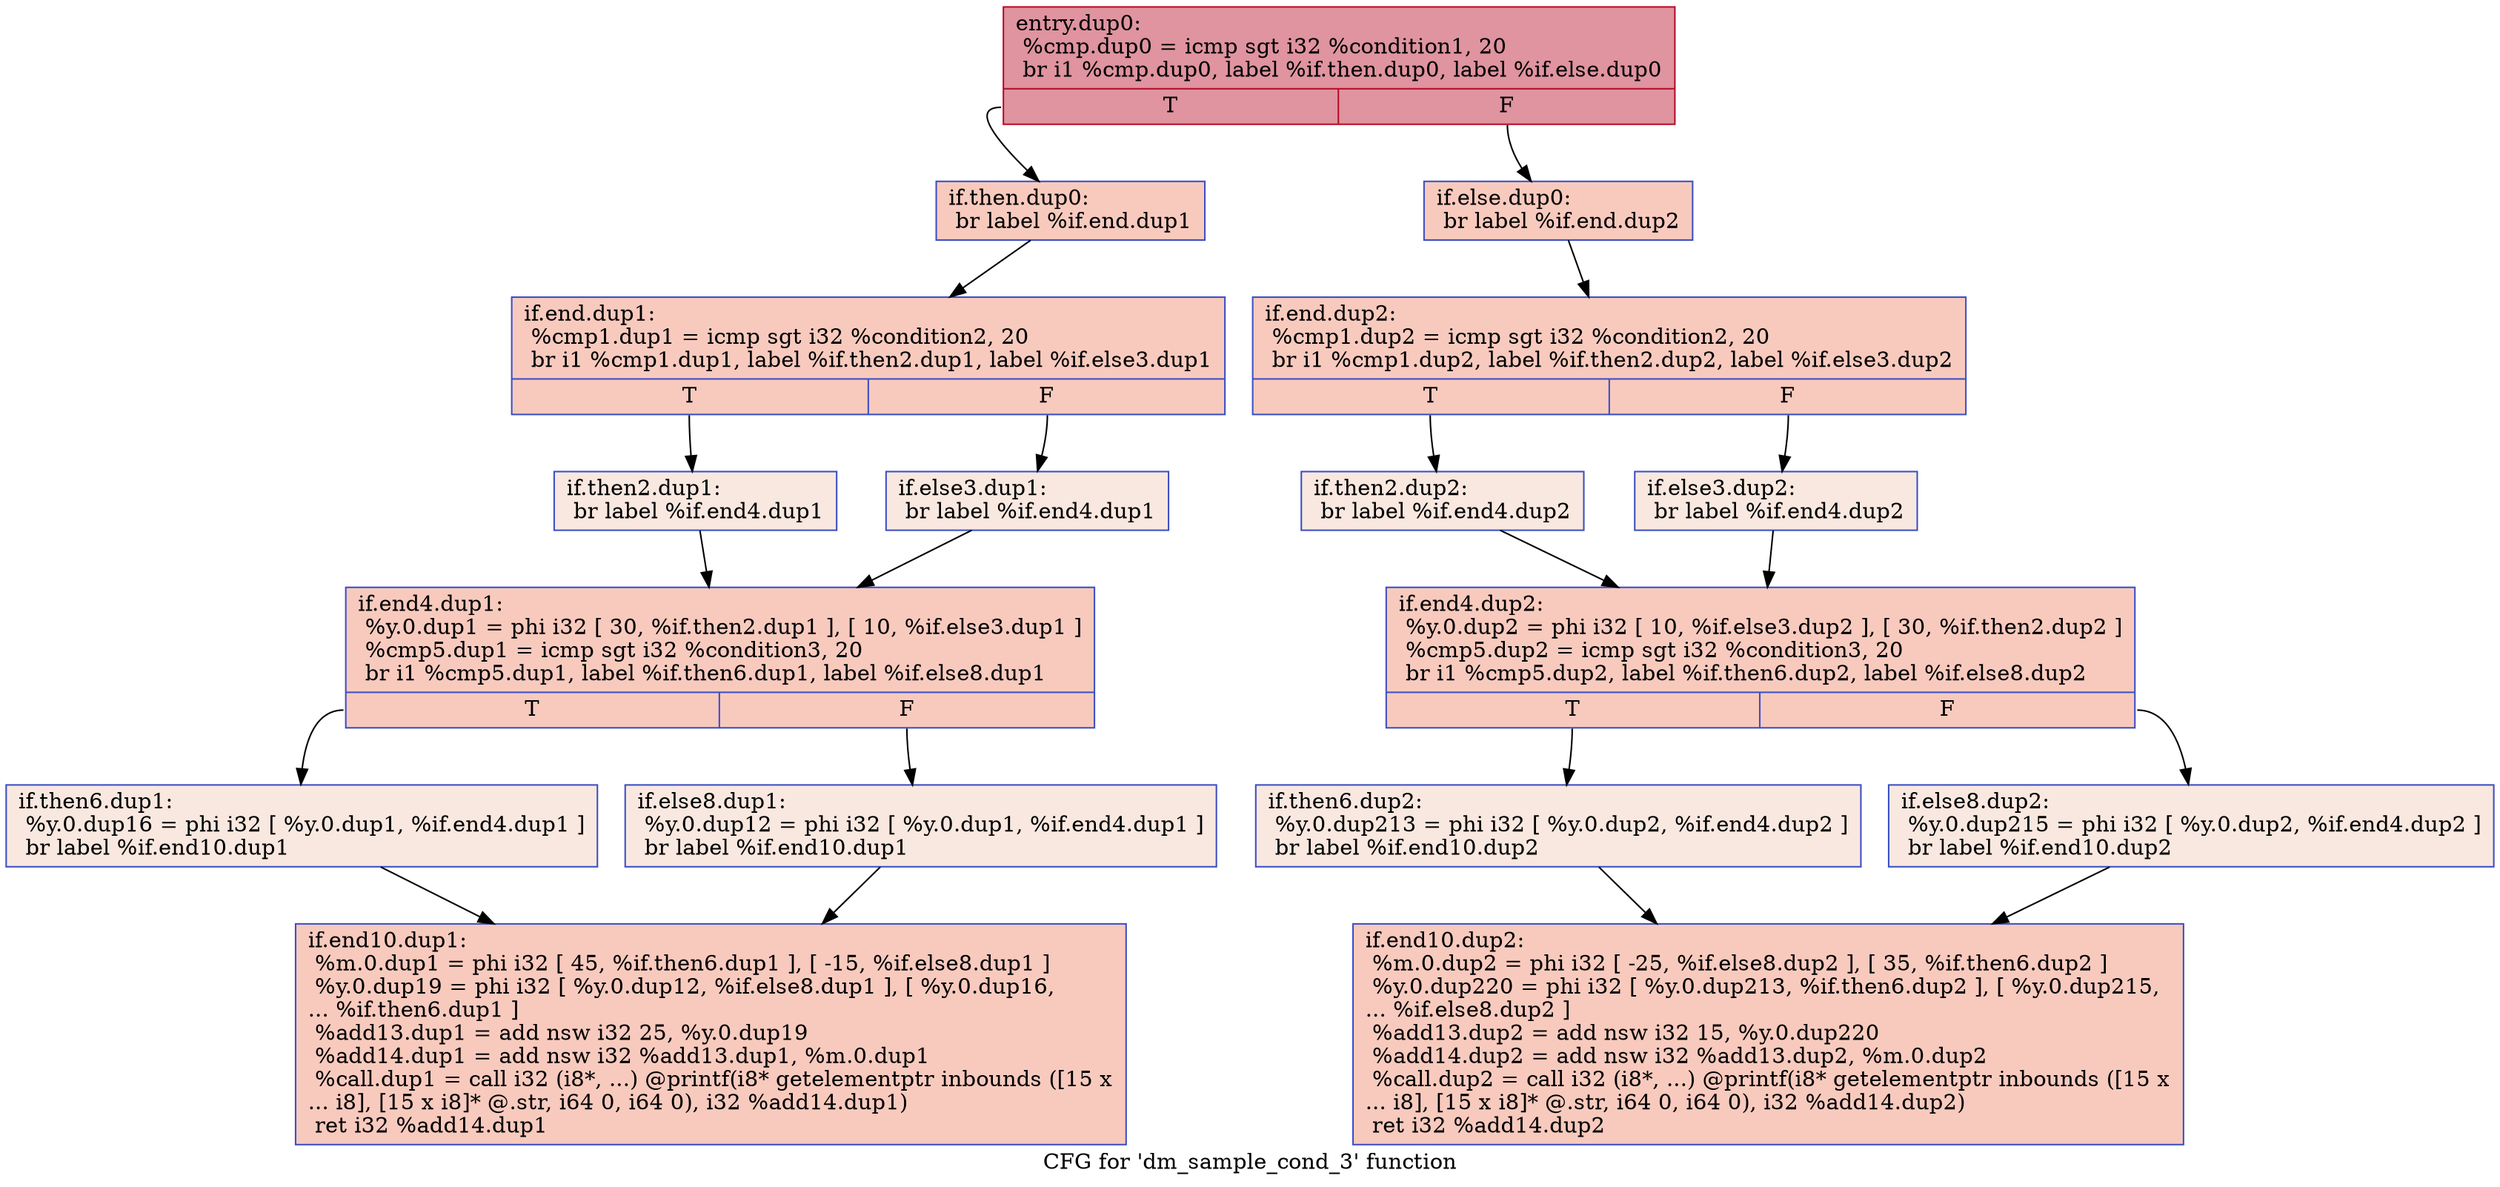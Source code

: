 digraph "CFG for 'dm_sample_cond_3' function" {
	label="CFG for 'dm_sample_cond_3' function";

	Node0x55ed6d21ac60 [shape=record,color="#b70d28ff", style=filled, fillcolor="#b70d2870",label="{entry.dup0:\l  %cmp.dup0 = icmp sgt i32 %condition1, 20\l  br i1 %cmp.dup0, label %if.then.dup0, label %if.else.dup0\l|{<s0>T|<s1>F}}"];
	Node0x55ed6d21ac60:s0 -> Node0x55ed6d21b380;
	Node0x55ed6d21ac60:s1 -> Node0x55ed6d21b400;
	Node0x55ed6d21b400 [shape=record,color="#3d50c3ff", style=filled, fillcolor="#ef886b70",label="{if.else.dup0:                                     \l  br label %if.end.dup2\l}"];
	Node0x55ed6d21b400 -> Node0x55ed6d21b590;
	Node0x55ed6d21b590 [shape=record,color="#3d50c3ff", style=filled, fillcolor="#ef886b70",label="{if.end.dup2:                                      \l  %cmp1.dup2 = icmp sgt i32 %condition2, 20\l  br i1 %cmp1.dup2, label %if.then2.dup2, label %if.else3.dup2\l|{<s0>T|<s1>F}}"];
	Node0x55ed6d21b590:s0 -> Node0x55ed6d21b740;
	Node0x55ed6d21b590:s1 -> Node0x55ed6d21b7c0;
	Node0x55ed6d21b7c0 [shape=record,color="#3d50c3ff", style=filled, fillcolor="#f1ccb870",label="{if.else3.dup2:                                    \l  br label %if.end4.dup2\l}"];
	Node0x55ed6d21b7c0 -> Node0x55ed6d21b950;
	Node0x55ed6d21b950 [shape=record,color="#3d50c3ff", style=filled, fillcolor="#ef886b70",label="{if.end4.dup2:                                     \l  %y.0.dup2 = phi i32 [ 10, %if.else3.dup2 ], [ 30, %if.then2.dup2 ]\l  %cmp5.dup2 = icmp sgt i32 %condition3, 20\l  br i1 %cmp5.dup2, label %if.then6.dup2, label %if.else8.dup2\l|{<s0>T|<s1>F}}"];
	Node0x55ed6d21b950:s0 -> Node0x55ed6d21bd80;
	Node0x55ed6d21b950:s1 -> Node0x55ed6d21be60;
	Node0x55ed6d21b740 [shape=record,color="#3d50c3ff", style=filled, fillcolor="#f1ccb870",label="{if.then2.dup2:                                    \l  br label %if.end4.dup2\l}"];
	Node0x55ed6d21b740 -> Node0x55ed6d21b950;
	Node0x55ed6d21be60 [shape=record,color="#3d50c3ff", style=filled, fillcolor="#f1ccb870",label="{if.else8.dup2:                                    \l  %y.0.dup215 = phi i32 [ %y.0.dup2, %if.end4.dup2 ]\l  br label %if.end10.dup2\l}"];
	Node0x55ed6d21be60 -> Node0x55ed6d21c110;
	Node0x55ed6d21c110 [shape=record,color="#3d50c3ff", style=filled, fillcolor="#ef886b70",label="{if.end10.dup2:                                    \l  %m.0.dup2 = phi i32 [ -25, %if.else8.dup2 ], [ 35, %if.then6.dup2 ]\l  %y.0.dup220 = phi i32 [ %y.0.dup213, %if.then6.dup2 ], [ %y.0.dup215,\l... %if.else8.dup2 ]\l  %add13.dup2 = add nsw i32 15, %y.0.dup220\l  %add14.dup2 = add nsw i32 %add13.dup2, %m.0.dup2\l  %call.dup2 = call i32 (i8*, ...) @printf(i8* getelementptr inbounds ([15 x\l... i8], [15 x i8]* @.str, i64 0, i64 0), i32 %add14.dup2)\l  ret i32 %add14.dup2\l}"];
	Node0x55ed6d21bd80 [shape=record,color="#3d50c3ff", style=filled, fillcolor="#f1ccb870",label="{if.then6.dup2:                                    \l  %y.0.dup213 = phi i32 [ %y.0.dup2, %if.end4.dup2 ]\l  br label %if.end10.dup2\l}"];
	Node0x55ed6d21bd80 -> Node0x55ed6d21c110;
	Node0x55ed6d21b380 [shape=record,color="#3d50c3ff", style=filled, fillcolor="#ef886b70",label="{if.then.dup0:                                     \l  br label %if.end.dup1\l}"];
	Node0x55ed6d21b380 -> Node0x55ed6d234b90;
	Node0x55ed6d234b90 [shape=record,color="#3d50c3ff", style=filled, fillcolor="#ef886b70",label="{if.end.dup1:                                      \l  %cmp1.dup1 = icmp sgt i32 %condition2, 20\l  br i1 %cmp1.dup1, label %if.then2.dup1, label %if.else3.dup1\l|{<s0>T|<s1>F}}"];
	Node0x55ed6d234b90:s0 -> Node0x55ed6d235030;
	Node0x55ed6d234b90:s1 -> Node0x55ed6d2350b0;
	Node0x55ed6d2350b0 [shape=record,color="#3d50c3ff", style=filled, fillcolor="#f1ccb870",label="{if.else3.dup1:                                    \l  br label %if.end4.dup1\l}"];
	Node0x55ed6d2350b0 -> Node0x55ed6d2351e0;
	Node0x55ed6d2351e0 [shape=record,color="#3d50c3ff", style=filled, fillcolor="#ef886b70",label="{if.end4.dup1:                                     \l  %y.0.dup1 = phi i32 [ 30, %if.then2.dup1 ], [ 10, %if.else3.dup1 ]\l  %cmp5.dup1 = icmp sgt i32 %condition3, 20\l  br i1 %cmp5.dup1, label %if.then6.dup1, label %if.else8.dup1\l|{<s0>T|<s1>F}}"];
	Node0x55ed6d2351e0:s0 -> Node0x55ed6d235410;
	Node0x55ed6d2351e0:s1 -> Node0x55ed6d235490;
	Node0x55ed6d235030 [shape=record,color="#3d50c3ff", style=filled, fillcolor="#f1ccb870",label="{if.then2.dup1:                                    \l  br label %if.end4.dup1\l}"];
	Node0x55ed6d235030 -> Node0x55ed6d2351e0;
	Node0x55ed6d235490 [shape=record,color="#3d50c3ff", style=filled, fillcolor="#f1ccb870",label="{if.else8.dup1:                                    \l  %y.0.dup12 = phi i32 [ %y.0.dup1, %if.end4.dup1 ]\l  br label %if.end10.dup1\l}"];
	Node0x55ed6d235490 -> Node0x55ed6d235740;
	Node0x55ed6d235740 [shape=record,color="#3d50c3ff", style=filled, fillcolor="#ef886b70",label="{if.end10.dup1:                                    \l  %m.0.dup1 = phi i32 [ 45, %if.then6.dup1 ], [ -15, %if.else8.dup1 ]\l  %y.0.dup19 = phi i32 [ %y.0.dup12, %if.else8.dup1 ], [ %y.0.dup16,\l... %if.then6.dup1 ]\l  %add13.dup1 = add nsw i32 25, %y.0.dup19\l  %add14.dup1 = add nsw i32 %add13.dup1, %m.0.dup1\l  %call.dup1 = call i32 (i8*, ...) @printf(i8* getelementptr inbounds ([15 x\l... i8], [15 x i8]* @.str, i64 0, i64 0), i32 %add14.dup1)\l  ret i32 %add14.dup1\l}"];
	Node0x55ed6d235410 [shape=record,color="#3d50c3ff", style=filled, fillcolor="#f1ccb870",label="{if.then6.dup1:                                    \l  %y.0.dup16 = phi i32 [ %y.0.dup1, %if.end4.dup1 ]\l  br label %if.end10.dup1\l}"];
	Node0x55ed6d235410 -> Node0x55ed6d235740;
}
